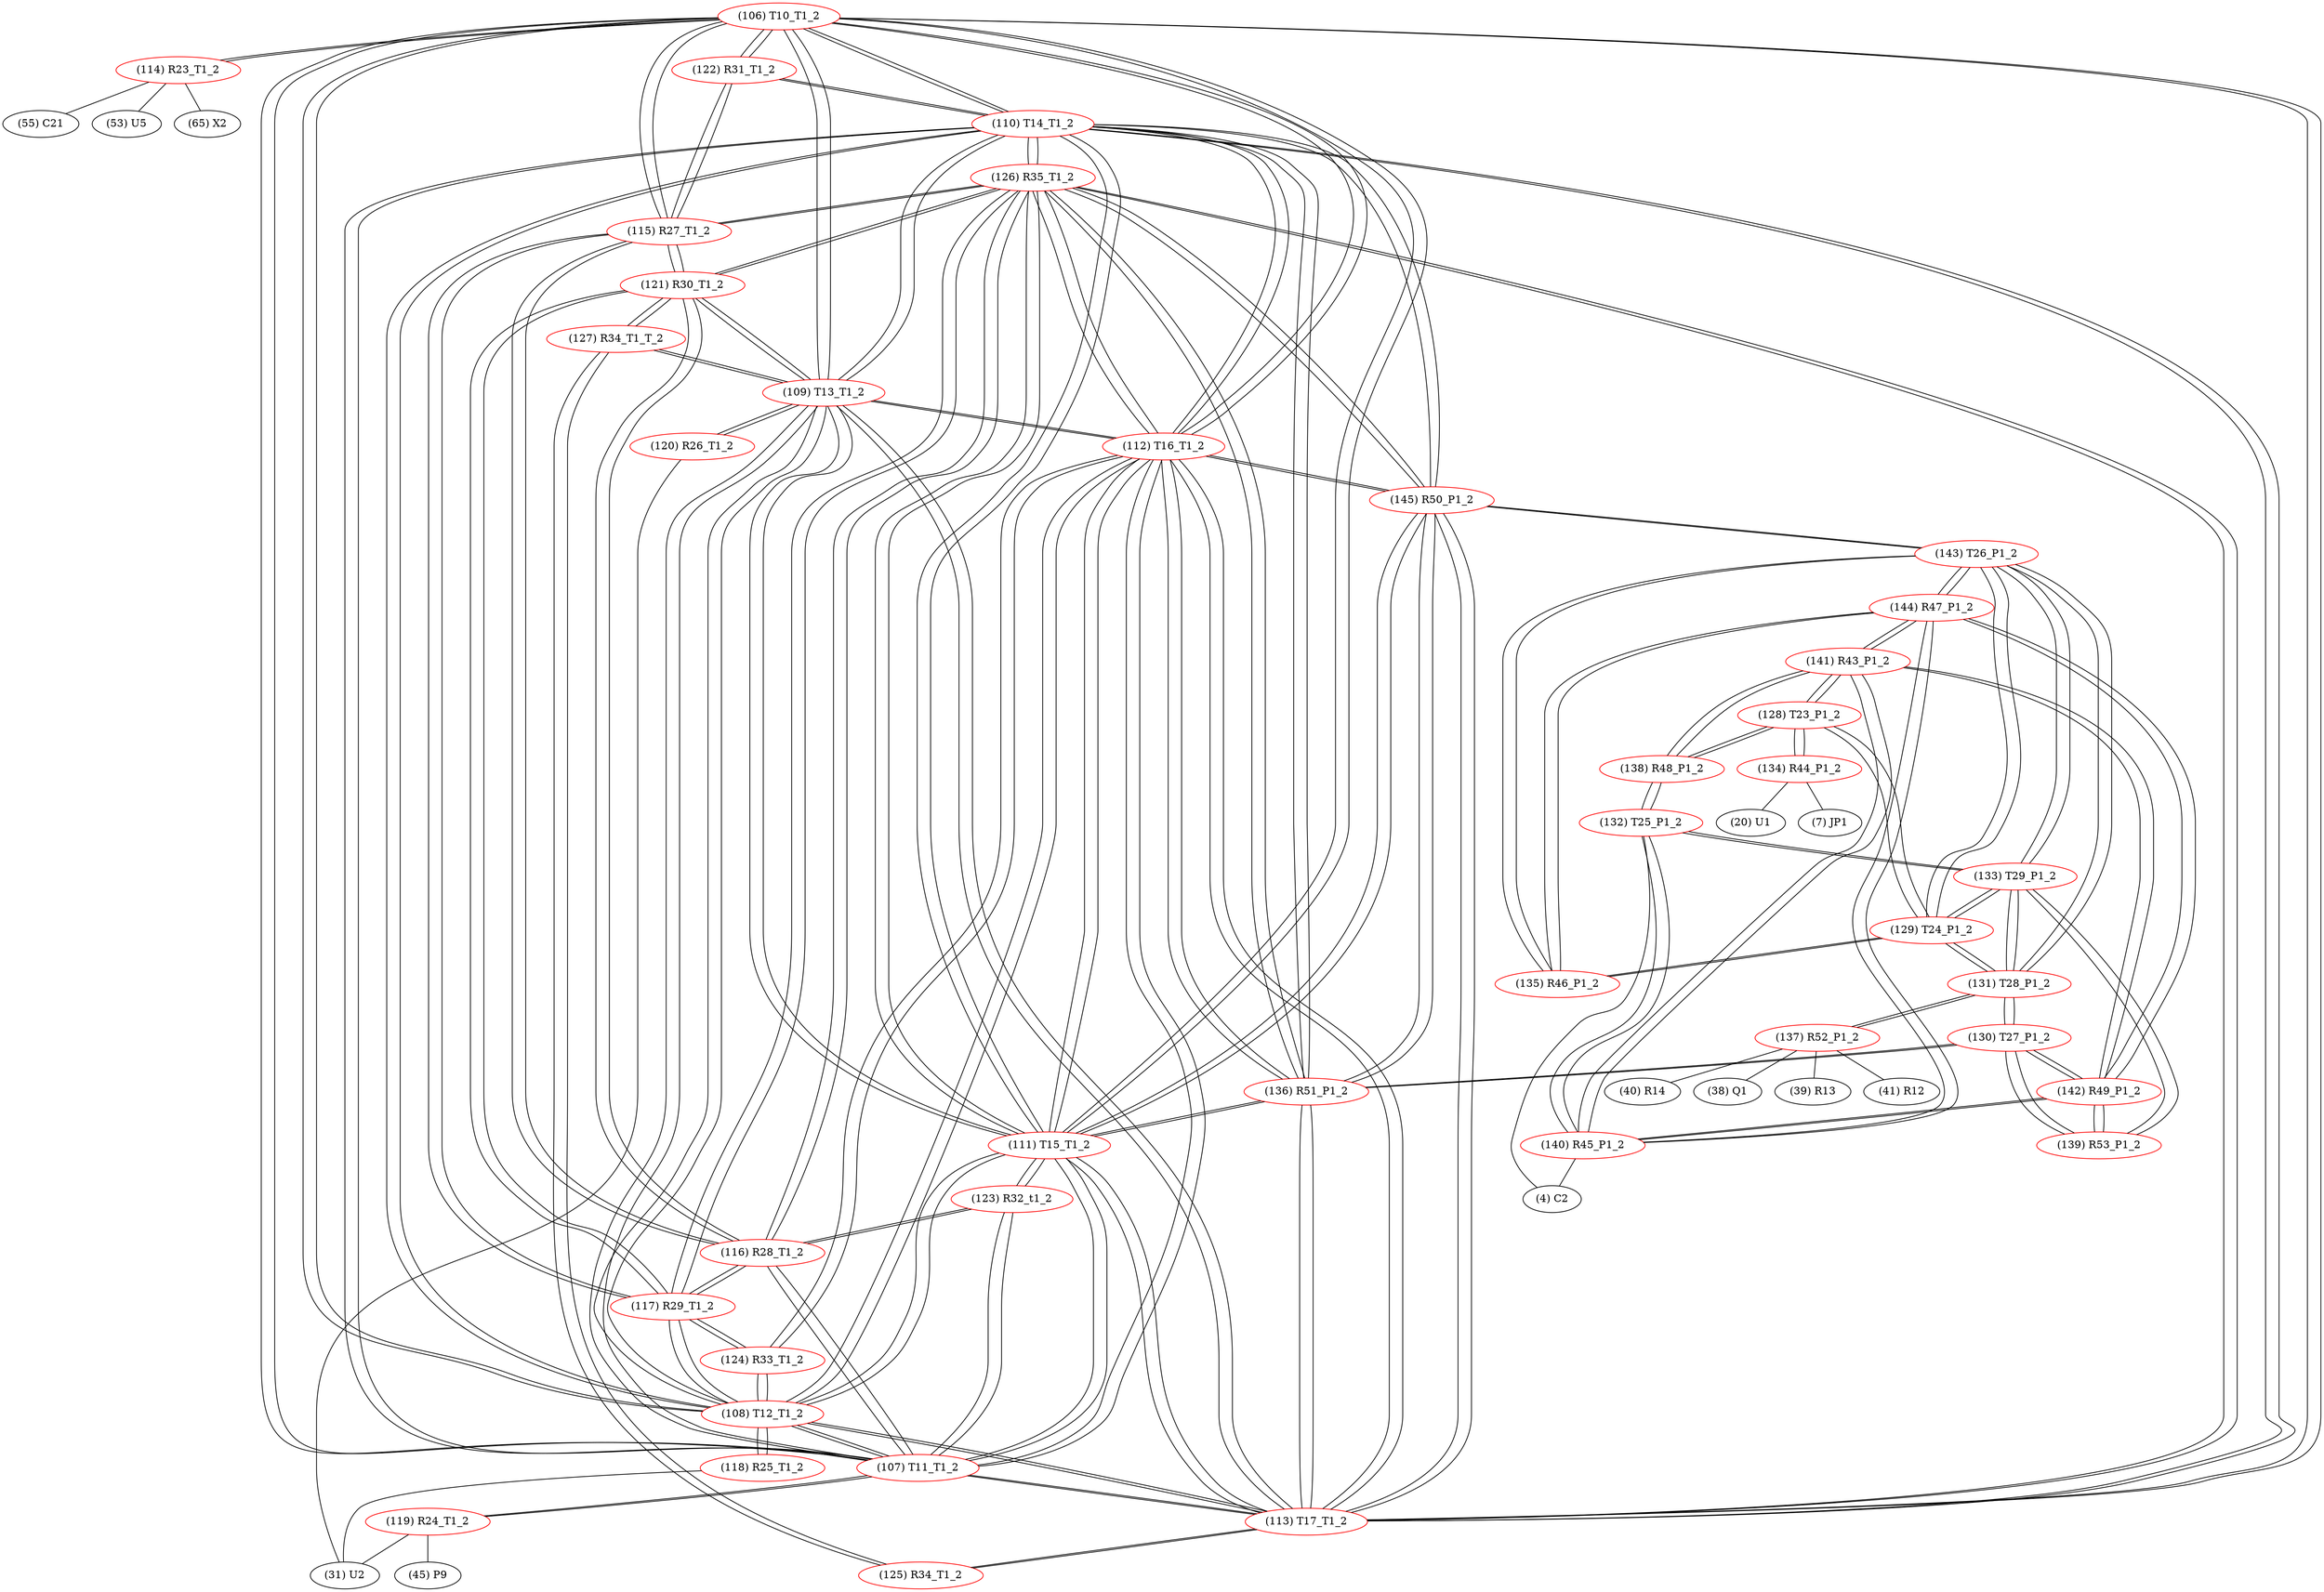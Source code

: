 graph {
	106 [label="(106) T10_T1_2" color=red]
	114 [label="(114) R23_T1_2"]
	122 [label="(122) R31_T1_2"]
	115 [label="(115) R27_T1_2"]
	112 [label="(112) T16_T1_2"]
	113 [label="(113) T17_T1_2"]
	111 [label="(111) T15_T1_2"]
	108 [label="(108) T12_T1_2"]
	110 [label="(110) T14_T1_2"]
	109 [label="(109) T13_T1_2"]
	107 [label="(107) T11_T1_2"]
	107 [label="(107) T11_T1_2" color=red]
	119 [label="(119) R24_T1_2"]
	116 [label="(116) R28_T1_2"]
	123 [label="(123) R32_t1_2"]
	106 [label="(106) T10_T1_2"]
	112 [label="(112) T16_T1_2"]
	113 [label="(113) T17_T1_2"]
	111 [label="(111) T15_T1_2"]
	108 [label="(108) T12_T1_2"]
	110 [label="(110) T14_T1_2"]
	109 [label="(109) T13_T1_2"]
	108 [label="(108) T12_T1_2" color=red]
	124 [label="(124) R33_T1_2"]
	117 [label="(117) R29_T1_2"]
	118 [label="(118) R25_T1_2"]
	106 [label="(106) T10_T1_2"]
	112 [label="(112) T16_T1_2"]
	113 [label="(113) T17_T1_2"]
	111 [label="(111) T15_T1_2"]
	110 [label="(110) T14_T1_2"]
	109 [label="(109) T13_T1_2"]
	107 [label="(107) T11_T1_2"]
	109 [label="(109) T13_T1_2" color=red]
	121 [label="(121) R30_T1_2"]
	127 [label="(127) R34_T1_T_2"]
	120 [label="(120) R26_T1_2"]
	106 [label="(106) T10_T1_2"]
	112 [label="(112) T16_T1_2"]
	113 [label="(113) T17_T1_2"]
	111 [label="(111) T15_T1_2"]
	108 [label="(108) T12_T1_2"]
	110 [label="(110) T14_T1_2"]
	107 [label="(107) T11_T1_2"]
	110 [label="(110) T14_T1_2" color=red]
	106 [label="(106) T10_T1_2"]
	112 [label="(112) T16_T1_2"]
	113 [label="(113) T17_T1_2"]
	111 [label="(111) T15_T1_2"]
	108 [label="(108) T12_T1_2"]
	109 [label="(109) T13_T1_2"]
	107 [label="(107) T11_T1_2"]
	122 [label="(122) R31_T1_2"]
	136 [label="(136) R51_P1_2"]
	145 [label="(145) R50_P1_2"]
	126 [label="(126) R35_T1_2"]
	111 [label="(111) T15_T1_2" color=red]
	123 [label="(123) R32_t1_2"]
	106 [label="(106) T10_T1_2"]
	112 [label="(112) T16_T1_2"]
	113 [label="(113) T17_T1_2"]
	108 [label="(108) T12_T1_2"]
	110 [label="(110) T14_T1_2"]
	109 [label="(109) T13_T1_2"]
	107 [label="(107) T11_T1_2"]
	136 [label="(136) R51_P1_2"]
	145 [label="(145) R50_P1_2"]
	126 [label="(126) R35_T1_2"]
	112 [label="(112) T16_T1_2" color=red]
	124 [label="(124) R33_T1_2"]
	106 [label="(106) T10_T1_2"]
	113 [label="(113) T17_T1_2"]
	111 [label="(111) T15_T1_2"]
	108 [label="(108) T12_T1_2"]
	110 [label="(110) T14_T1_2"]
	109 [label="(109) T13_T1_2"]
	107 [label="(107) T11_T1_2"]
	136 [label="(136) R51_P1_2"]
	145 [label="(145) R50_P1_2"]
	126 [label="(126) R35_T1_2"]
	113 [label="(113) T17_T1_2" color=red]
	125 [label="(125) R34_T1_2"]
	106 [label="(106) T10_T1_2"]
	112 [label="(112) T16_T1_2"]
	111 [label="(111) T15_T1_2"]
	108 [label="(108) T12_T1_2"]
	110 [label="(110) T14_T1_2"]
	109 [label="(109) T13_T1_2"]
	107 [label="(107) T11_T1_2"]
	136 [label="(136) R51_P1_2"]
	145 [label="(145) R50_P1_2"]
	126 [label="(126) R35_T1_2"]
	114 [label="(114) R23_T1_2" color=red]
	55 [label="(55) C21"]
	53 [label="(53) U5"]
	65 [label="(65) X2"]
	106 [label="(106) T10_T1_2"]
	115 [label="(115) R27_T1_2" color=red]
	121 [label="(121) R30_T1_2"]
	126 [label="(126) R35_T1_2"]
	117 [label="(117) R29_T1_2"]
	116 [label="(116) R28_T1_2"]
	106 [label="(106) T10_T1_2"]
	122 [label="(122) R31_T1_2"]
	116 [label="(116) R28_T1_2" color=red]
	121 [label="(121) R30_T1_2"]
	126 [label="(126) R35_T1_2"]
	117 [label="(117) R29_T1_2"]
	115 [label="(115) R27_T1_2"]
	107 [label="(107) T11_T1_2"]
	123 [label="(123) R32_t1_2"]
	117 [label="(117) R29_T1_2" color=red]
	121 [label="(121) R30_T1_2"]
	126 [label="(126) R35_T1_2"]
	116 [label="(116) R28_T1_2"]
	115 [label="(115) R27_T1_2"]
	124 [label="(124) R33_T1_2"]
	108 [label="(108) T12_T1_2"]
	118 [label="(118) R25_T1_2" color=red]
	31 [label="(31) U2"]
	108 [label="(108) T12_T1_2"]
	119 [label="(119) R24_T1_2" color=red]
	45 [label="(45) P9"]
	31 [label="(31) U2"]
	107 [label="(107) T11_T1_2"]
	120 [label="(120) R26_T1_2" color=red]
	31 [label="(31) U2"]
	109 [label="(109) T13_T1_2"]
	121 [label="(121) R30_T1_2" color=red]
	126 [label="(126) R35_T1_2"]
	117 [label="(117) R29_T1_2"]
	116 [label="(116) R28_T1_2"]
	115 [label="(115) R27_T1_2"]
	127 [label="(127) R34_T1_T_2"]
	109 [label="(109) T13_T1_2"]
	122 [label="(122) R31_T1_2" color=red]
	106 [label="(106) T10_T1_2"]
	115 [label="(115) R27_T1_2"]
	110 [label="(110) T14_T1_2"]
	123 [label="(123) R32_t1_2" color=red]
	111 [label="(111) T15_T1_2"]
	107 [label="(107) T11_T1_2"]
	116 [label="(116) R28_T1_2"]
	124 [label="(124) R33_T1_2" color=red]
	112 [label="(112) T16_T1_2"]
	117 [label="(117) R29_T1_2"]
	108 [label="(108) T12_T1_2"]
	125 [label="(125) R34_T1_2" color=red]
	113 [label="(113) T17_T1_2"]
	127 [label="(127) R34_T1_T_2"]
	126 [label="(126) R35_T1_2" color=red]
	121 [label="(121) R30_T1_2"]
	117 [label="(117) R29_T1_2"]
	116 [label="(116) R28_T1_2"]
	115 [label="(115) R27_T1_2"]
	136 [label="(136) R51_P1_2"]
	145 [label="(145) R50_P1_2"]
	113 [label="(113) T17_T1_2"]
	112 [label="(112) T16_T1_2"]
	111 [label="(111) T15_T1_2"]
	110 [label="(110) T14_T1_2"]
	127 [label="(127) R34_T1_T_2" color=red]
	121 [label="(121) R30_T1_2"]
	109 [label="(109) T13_T1_2"]
	125 [label="(125) R34_T1_2"]
	128 [label="(128) T23_P1_2" color=red]
	138 [label="(138) R48_P1_2"]
	141 [label="(141) R43_P1_2"]
	129 [label="(129) T24_P1_2"]
	134 [label="(134) R44_P1_2"]
	129 [label="(129) T24_P1_2" color=red]
	143 [label="(143) T26_P1_2"]
	133 [label="(133) T29_P1_2"]
	131 [label="(131) T28_P1_2"]
	135 [label="(135) R46_P1_2"]
	128 [label="(128) T23_P1_2"]
	130 [label="(130) T27_P1_2" color=red]
	136 [label="(136) R51_P1_2"]
	131 [label="(131) T28_P1_2"]
	139 [label="(139) R53_P1_2"]
	142 [label="(142) R49_P1_2"]
	131 [label="(131) T28_P1_2" color=red]
	143 [label="(143) T26_P1_2"]
	129 [label="(129) T24_P1_2"]
	133 [label="(133) T29_P1_2"]
	137 [label="(137) R52_P1_2"]
	130 [label="(130) T27_P1_2"]
	132 [label="(132) T25_P1_2" color=red]
	133 [label="(133) T29_P1_2"]
	138 [label="(138) R48_P1_2"]
	140 [label="(140) R45_P1_2"]
	4 [label="(4) C2"]
	133 [label="(133) T29_P1_2" color=red]
	143 [label="(143) T26_P1_2"]
	129 [label="(129) T24_P1_2"]
	131 [label="(131) T28_P1_2"]
	132 [label="(132) T25_P1_2"]
	139 [label="(139) R53_P1_2"]
	134 [label="(134) R44_P1_2" color=red]
	20 [label="(20) U1"]
	7 [label="(7) JP1"]
	128 [label="(128) T23_P1_2"]
	135 [label="(135) R46_P1_2" color=red]
	143 [label="(143) T26_P1_2"]
	144 [label="(144) R47_P1_2"]
	129 [label="(129) T24_P1_2"]
	136 [label="(136) R51_P1_2" color=red]
	130 [label="(130) T27_P1_2"]
	145 [label="(145) R50_P1_2"]
	113 [label="(113) T17_T1_2"]
	126 [label="(126) R35_T1_2"]
	112 [label="(112) T16_T1_2"]
	111 [label="(111) T15_T1_2"]
	110 [label="(110) T14_T1_2"]
	137 [label="(137) R52_P1_2" color=red]
	41 [label="(41) R12"]
	40 [label="(40) R14"]
	38 [label="(38) Q1"]
	39 [label="(39) R13"]
	131 [label="(131) T28_P1_2"]
	138 [label="(138) R48_P1_2" color=red]
	132 [label="(132) T25_P1_2"]
	128 [label="(128) T23_P1_2"]
	141 [label="(141) R43_P1_2"]
	139 [label="(139) R53_P1_2" color=red]
	133 [label="(133) T29_P1_2"]
	130 [label="(130) T27_P1_2"]
	142 [label="(142) R49_P1_2"]
	140 [label="(140) R45_P1_2" color=red]
	144 [label="(144) R47_P1_2"]
	141 [label="(141) R43_P1_2"]
	142 [label="(142) R49_P1_2"]
	132 [label="(132) T25_P1_2"]
	4 [label="(4) C2"]
	141 [label="(141) R43_P1_2" color=red]
	138 [label="(138) R48_P1_2"]
	128 [label="(128) T23_P1_2"]
	144 [label="(144) R47_P1_2"]
	140 [label="(140) R45_P1_2"]
	142 [label="(142) R49_P1_2"]
	142 [label="(142) R49_P1_2" color=red]
	144 [label="(144) R47_P1_2"]
	140 [label="(140) R45_P1_2"]
	141 [label="(141) R43_P1_2"]
	130 [label="(130) T27_P1_2"]
	139 [label="(139) R53_P1_2"]
	143 [label="(143) T26_P1_2" color=red]
	145 [label="(145) R50_P1_2"]
	129 [label="(129) T24_P1_2"]
	133 [label="(133) T29_P1_2"]
	131 [label="(131) T28_P1_2"]
	135 [label="(135) R46_P1_2"]
	144 [label="(144) R47_P1_2"]
	144 [label="(144) R47_P1_2" color=red]
	140 [label="(140) R45_P1_2"]
	141 [label="(141) R43_P1_2"]
	142 [label="(142) R49_P1_2"]
	143 [label="(143) T26_P1_2"]
	135 [label="(135) R46_P1_2"]
	145 [label="(145) R50_P1_2" color=red]
	143 [label="(143) T26_P1_2"]
	136 [label="(136) R51_P1_2"]
	113 [label="(113) T17_T1_2"]
	126 [label="(126) R35_T1_2"]
	112 [label="(112) T16_T1_2"]
	111 [label="(111) T15_T1_2"]
	110 [label="(110) T14_T1_2"]
	106 -- 114
	106 -- 122
	106 -- 115
	106 -- 112
	106 -- 113
	106 -- 111
	106 -- 108
	106 -- 110
	106 -- 109
	106 -- 107
	107 -- 119
	107 -- 116
	107 -- 123
	107 -- 106
	107 -- 112
	107 -- 113
	107 -- 111
	107 -- 108
	107 -- 110
	107 -- 109
	108 -- 124
	108 -- 117
	108 -- 118
	108 -- 106
	108 -- 112
	108 -- 113
	108 -- 111
	108 -- 110
	108 -- 109
	108 -- 107
	109 -- 121
	109 -- 127
	109 -- 120
	109 -- 106
	109 -- 112
	109 -- 113
	109 -- 111
	109 -- 108
	109 -- 110
	109 -- 107
	110 -- 106
	110 -- 112
	110 -- 113
	110 -- 111
	110 -- 108
	110 -- 109
	110 -- 107
	110 -- 122
	110 -- 136
	110 -- 145
	110 -- 126
	111 -- 123
	111 -- 106
	111 -- 112
	111 -- 113
	111 -- 108
	111 -- 110
	111 -- 109
	111 -- 107
	111 -- 136
	111 -- 145
	111 -- 126
	112 -- 124
	112 -- 106
	112 -- 113
	112 -- 111
	112 -- 108
	112 -- 110
	112 -- 109
	112 -- 107
	112 -- 136
	112 -- 145
	112 -- 126
	113 -- 125
	113 -- 106
	113 -- 112
	113 -- 111
	113 -- 108
	113 -- 110
	113 -- 109
	113 -- 107
	113 -- 136
	113 -- 145
	113 -- 126
	114 -- 55
	114 -- 53
	114 -- 65
	114 -- 106
	115 -- 121
	115 -- 126
	115 -- 117
	115 -- 116
	115 -- 106
	115 -- 122
	116 -- 121
	116 -- 126
	116 -- 117
	116 -- 115
	116 -- 107
	116 -- 123
	117 -- 121
	117 -- 126
	117 -- 116
	117 -- 115
	117 -- 124
	117 -- 108
	118 -- 31
	118 -- 108
	119 -- 45
	119 -- 31
	119 -- 107
	120 -- 31
	120 -- 109
	121 -- 126
	121 -- 117
	121 -- 116
	121 -- 115
	121 -- 127
	121 -- 109
	122 -- 106
	122 -- 115
	122 -- 110
	123 -- 111
	123 -- 107
	123 -- 116
	124 -- 112
	124 -- 117
	124 -- 108
	125 -- 113
	125 -- 127
	126 -- 121
	126 -- 117
	126 -- 116
	126 -- 115
	126 -- 136
	126 -- 145
	126 -- 113
	126 -- 112
	126 -- 111
	126 -- 110
	127 -- 121
	127 -- 109
	127 -- 125
	128 -- 138
	128 -- 141
	128 -- 129
	128 -- 134
	129 -- 143
	129 -- 133
	129 -- 131
	129 -- 135
	129 -- 128
	130 -- 136
	130 -- 131
	130 -- 139
	130 -- 142
	131 -- 143
	131 -- 129
	131 -- 133
	131 -- 137
	131 -- 130
	132 -- 133
	132 -- 138
	132 -- 140
	132 -- 4
	133 -- 143
	133 -- 129
	133 -- 131
	133 -- 132
	133 -- 139
	134 -- 20
	134 -- 7
	134 -- 128
	135 -- 143
	135 -- 144
	135 -- 129
	136 -- 130
	136 -- 145
	136 -- 113
	136 -- 126
	136 -- 112
	136 -- 111
	136 -- 110
	137 -- 41
	137 -- 40
	137 -- 38
	137 -- 39
	137 -- 131
	138 -- 132
	138 -- 128
	138 -- 141
	139 -- 133
	139 -- 130
	139 -- 142
	140 -- 144
	140 -- 141
	140 -- 142
	140 -- 132
	140 -- 4
	141 -- 138
	141 -- 128
	141 -- 144
	141 -- 140
	141 -- 142
	142 -- 144
	142 -- 140
	142 -- 141
	142 -- 130
	142 -- 139
	143 -- 145
	143 -- 129
	143 -- 133
	143 -- 131
	143 -- 135
	143 -- 144
	144 -- 140
	144 -- 141
	144 -- 142
	144 -- 143
	144 -- 135
	145 -- 143
	145 -- 136
	145 -- 113
	145 -- 126
	145 -- 112
	145 -- 111
	145 -- 110
}